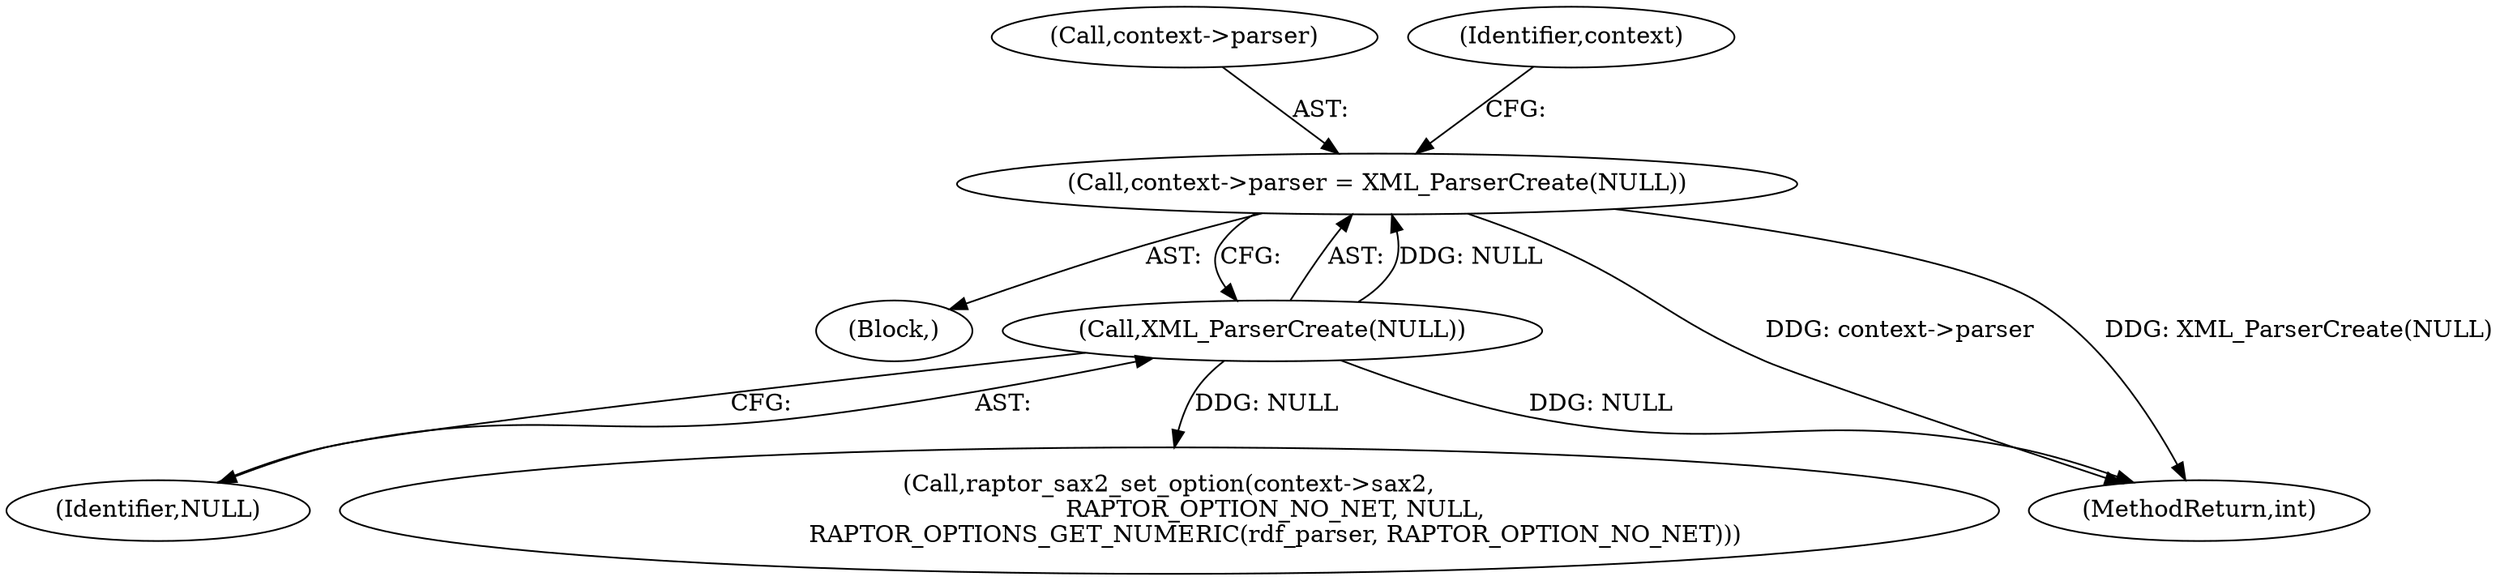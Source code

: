digraph "0_raptor_a676f235309a59d4aa78eeffd2574ae5d341fcb0@pointer" {
"1000134" [label="(Call,context->parser = XML_ParserCreate(NULL))"];
"1000138" [label="(Call,XML_ParserCreate(NULL))"];
"1000103" [label="(Block,)"];
"1000135" [label="(Call,context->parser)"];
"1000139" [label="(Identifier,NULL)"];
"1000204" [label="(Call,raptor_sax2_set_option(context->sax2,\n                            RAPTOR_OPTION_NO_NET, NULL,\n                            RAPTOR_OPTIONS_GET_NUMERIC(rdf_parser, RAPTOR_OPTION_NO_NET)))"];
"1000142" [label="(Identifier,context)"];
"1000134" [label="(Call,context->parser = XML_ParserCreate(NULL))"];
"1000269" [label="(MethodReturn,int)"];
"1000138" [label="(Call,XML_ParserCreate(NULL))"];
"1000134" -> "1000103"  [label="AST: "];
"1000134" -> "1000138"  [label="CFG: "];
"1000135" -> "1000134"  [label="AST: "];
"1000138" -> "1000134"  [label="AST: "];
"1000142" -> "1000134"  [label="CFG: "];
"1000134" -> "1000269"  [label="DDG: context->parser"];
"1000134" -> "1000269"  [label="DDG: XML_ParserCreate(NULL)"];
"1000138" -> "1000134"  [label="DDG: NULL"];
"1000138" -> "1000139"  [label="CFG: "];
"1000139" -> "1000138"  [label="AST: "];
"1000138" -> "1000269"  [label="DDG: NULL"];
"1000138" -> "1000204"  [label="DDG: NULL"];
}

